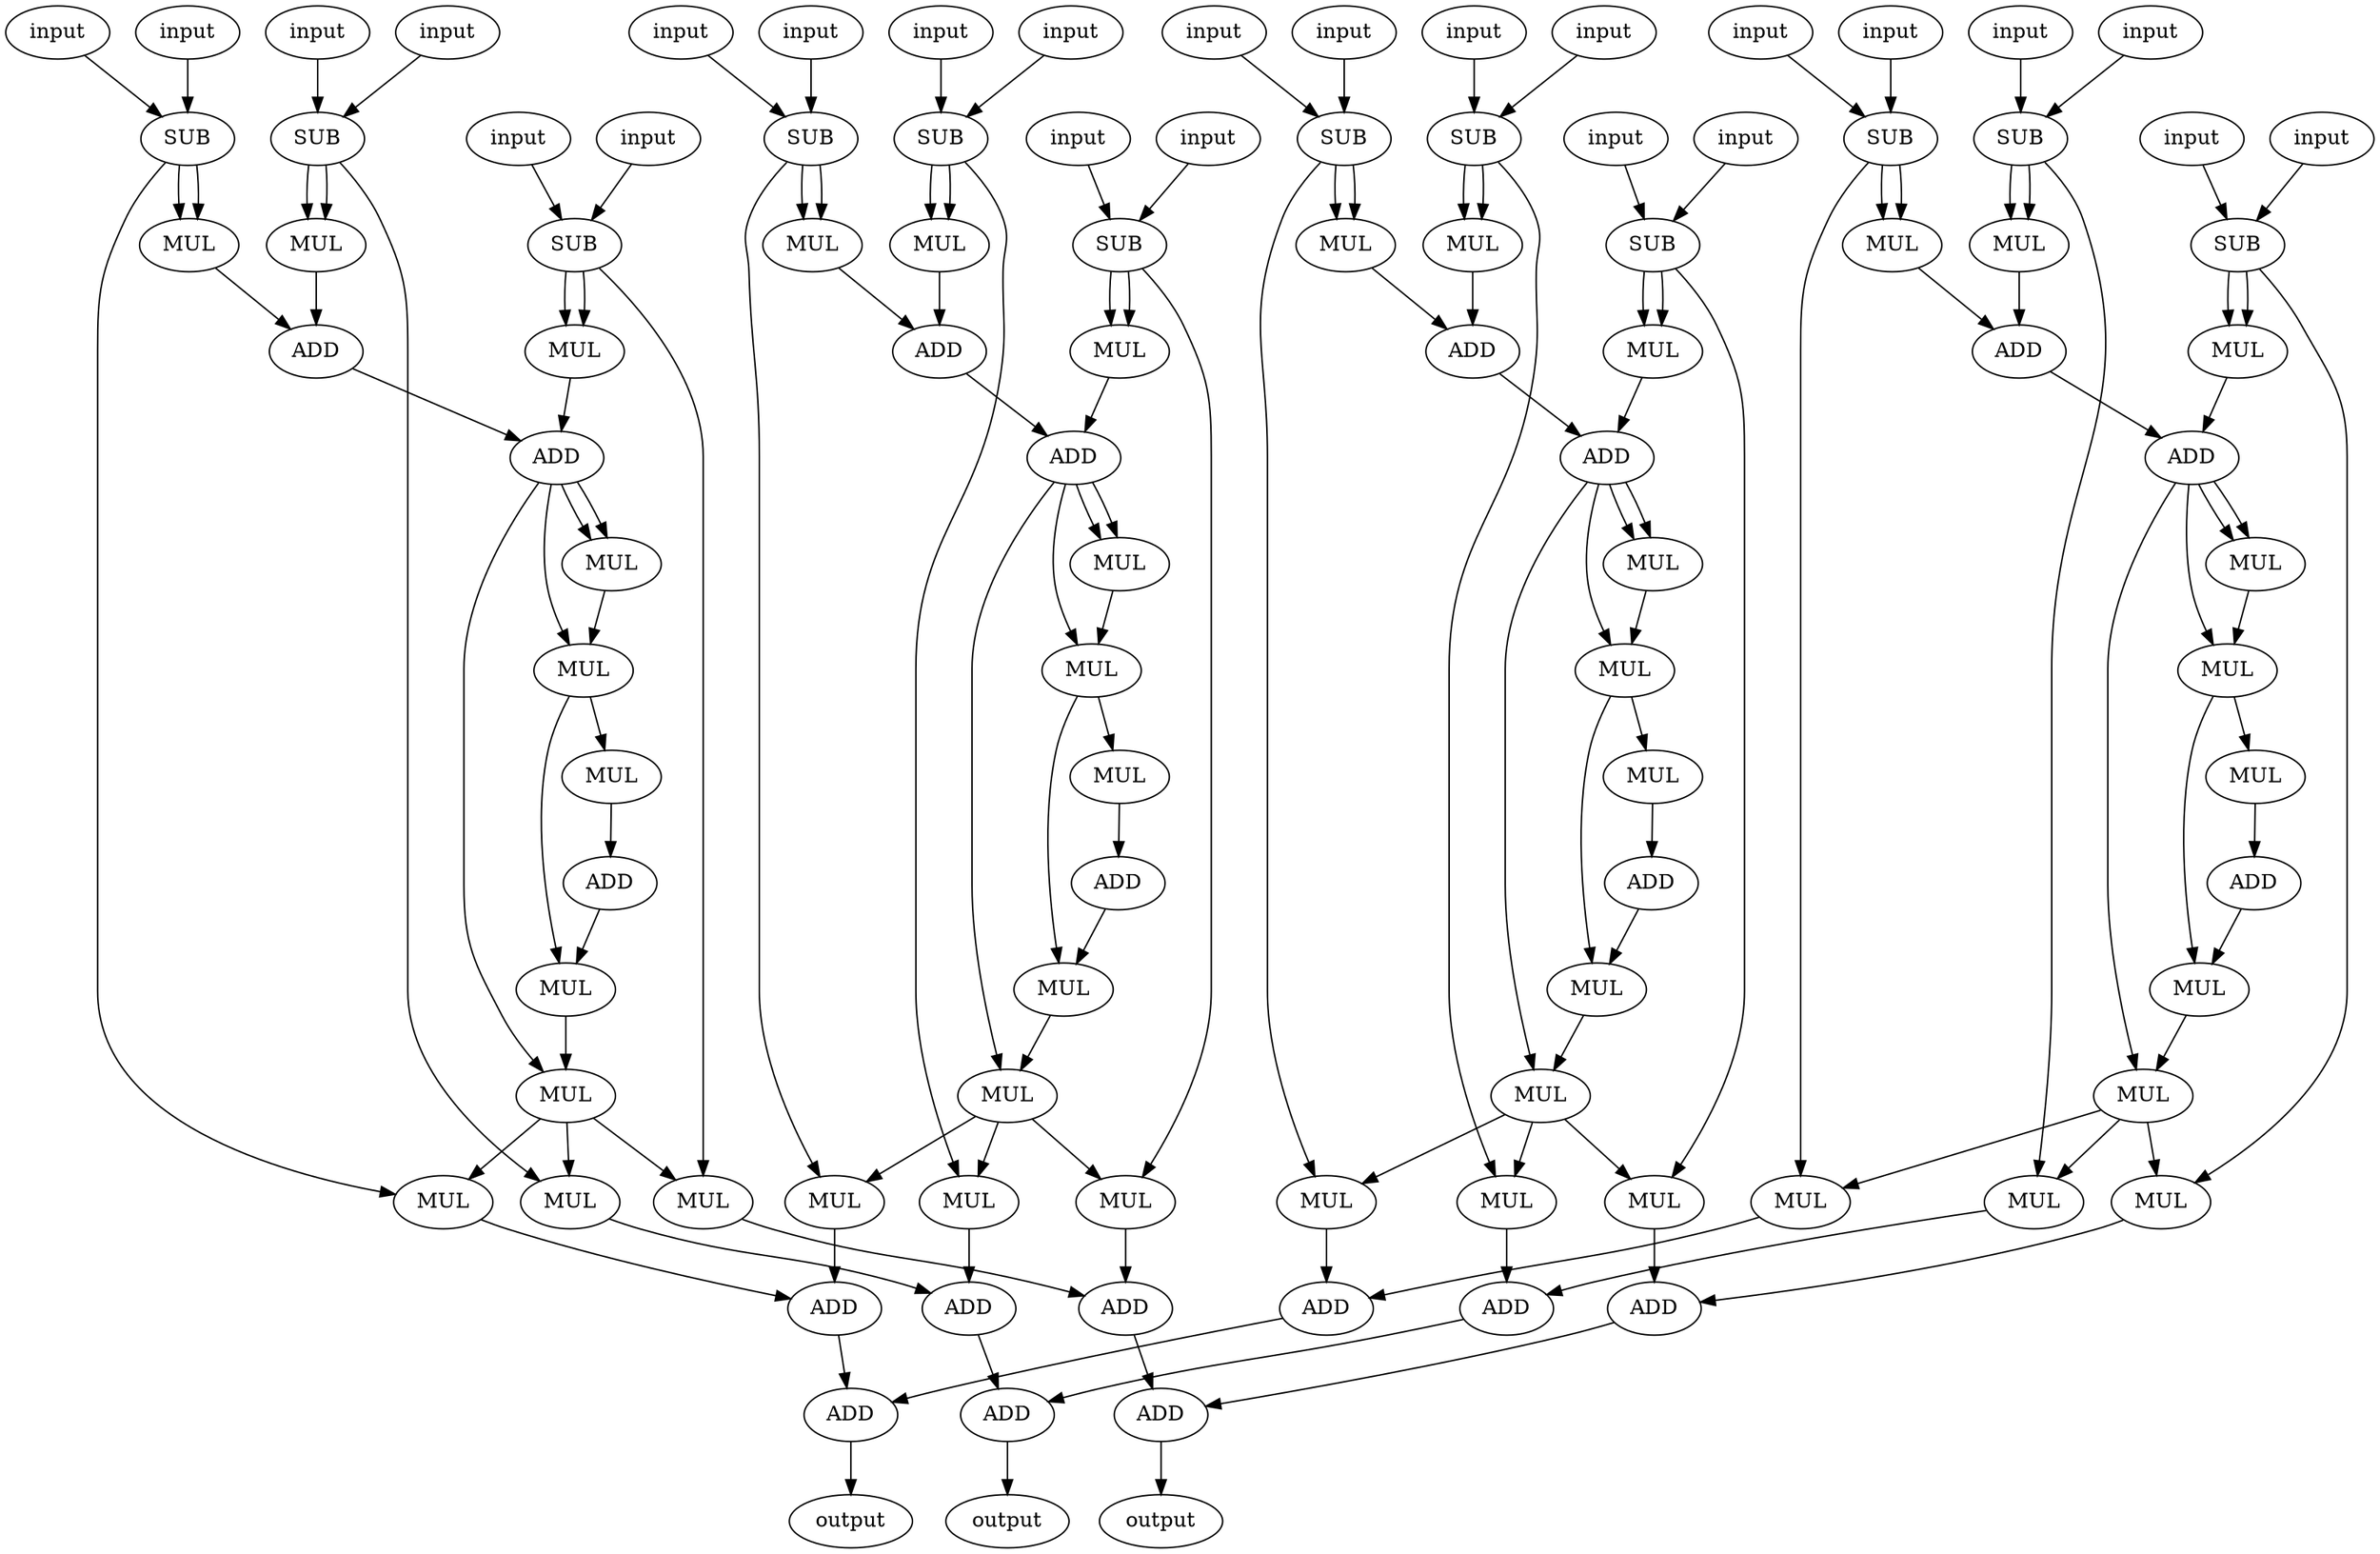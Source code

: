 digraph G { 
N0 [ label = input];
N4 [ label = input]; 
N3 [ label = input]; 
N2 [label = input]; 
N1 [ label = input]; 
N5 [ label = input]; 
N0_1 [ label = input];
N4_1 [ label = input]; 
N3_1 [ label = input]; 
N2_1 [ label = input]; 
N1_1 [ label = input]; 
N5_1 [ label = input]; 
N0_2 [ label = input];
N4_2 [ label = input]; 
N3_2 [ label = input]; 
N2_2 [ label = input]; 
N1_2 [ label = input]; 
N5_2 [ label = input]; 
N0_3 [ label = input];
N4_3 [ label = input]; 
N3_3 [ label = input]; 
N2_3 [ label = input]; 
N1_3 [ label = input]; 
N5_3 [ label = input]; 
N6 [label = SUB]; 
N7 [label = SUB]; 
N8 [label = SUB]; 
N9 [label = SUB]; 
N10 [label = SUB]; 
N11 [label = SUB]; 
N12 [label = SUB];
N13 [label = SUB]; 
N14 [label = SUB]; 
N15 [label = SUB]; 
N16 [  label = SUB];
N17 [ label = SUB];
N18 [label = MUL]; 
N19 [label = MUL]; 
N20 [label = MUL];
N21 [ label = MUL]; 
N22 [ label = MUL]; 
N23 [ label = MUL]; 
N24 [ label = MUL]; 
N25 [ label = MUL]; 
N26 [ label = ADD];
N27 [  label = ADD]; 
N28 [  label = ADD];
N29 [ label = ADD];
N30 [ label = MUL]; 
N31 [label = MUL]; 
N32 [ label = MUL]; 
N33 [ label = MUL]; 
N34 [ label = ADD]; 
N35 [ label = ADD]; 
N36 [  label = ADD]; 
N37 [  label = ADD]; 
N38 [ label = MUL]; 
N39 [  label = MUL]; 
N40 [label = MUL]; 
N41 [ label = MUL]; 
N42 [  label = MUL];
N43 [ label = MUL]; 
N44 [ label = MUL]; 
N45 [ label = MUL];
N46 [ label = MUL];
N47 [ label = MUL]; 
N48 [ label = MUL];
N49 [ label = MUL]; 
N50 [  label = ADD]; 
N51 [label = ADD];
N52 [ label = ADD]; 
N53 [ label = ADD]; 
N54 [ label = MUL]; 
N55 [  label = MUL]; 
N56 [ label = MUL]; 
N57 [ label = MUL]; 
N58 [ label = MUL];
N59 [  label = MUL]; 
N60 [  label = MUL]; 
N61 [ label = MUL]; 
N62 [label = MUL]; 
N63 [ label = MUL];
N64 [ label = MUL];
N65 [  label = MUL]; 
N66 [  label = MUL]; 
N67 [ label = MUL];
N68 [label = MUL];
N69 [  label = MUL]; 
N70 [ label = MUL];
N71 [  label = MUL]; 
N72 [ label = MUL];
N73 [  label = MUL];
N74 [ label = ADD]; 
N75 [  label = ADD]; 
N76 [  label = ADD];
N77 [label = ADD];
N78 [label = ADD]; 
N79 [label = ADD];
N80 [ label = ADD]; 
N81 [label = ADD]; 
N82 [ label = ADD];
N83 [ label = output]; 
N84 [  label = output]; 
N85 [ label = output]; 
N0 -> N14[ color=black ];
N0_1 -> N15[ color=black ];
N0_2 -> N16[ color=black ];
N0_3 -> N17[ color=black ]; 
N1 -> N14[ color=black ];
N1_1 -> N15[ color=black ];
N1_2 -> N16[ color=black ];
N1_3 -> N17[ color=black ];
N2 -> N10[ color=black ];
N2_1 -> N11[ color=black ];
N2_2 -> N12[ color=black ];
N2_3 -> N13[ color=black ];
N3 -> N10[ color=black ];
N3_1 -> N11[ color=black ];
N3_2 -> N12[ color=black ];
N3_3 -> N13[ color=black ];
N4 -> N6[ color=black ];
N4_1 -> N7[ color=black ];
N4_2 -> N8[ color=black ];
N4_3 -> N9[ color=black ];
N5 -> N6[ color=black ];
N5_1 -> N7[ color=black ];
N5_2 -> N8[ color=black ];
N5_3 -> N9[ color=black ];
N6 -> N18[ color=black ];
N6 -> N18[ color=black ];
N6 -> N70[ color=black ];
N7 -> N19[ color=black ];
N7 -> N19[ color=black ];
N7 -> N71[ color=black ];
N8 -> N20[ color=black ];
N8 -> N20[ color=black ];
N8 -> N72[ color=black ];
N9 -> N21[ color=black ];
N9 -> N21[ color=black ];
N9 -> N73[ color=black ];
N10 -> N22[ color=black ];
N10 -> N22[ color=black ];
N10 -> N62[ color=black ];
N11 -> N23[ color=black ];
N11 -> N23[ color=black ];
N11 -> N63[ color=black ]; 
N12 -> N24[ color=black ];
N12 -> N24[ color=black ];
N12 -> N64[ color=black ];
N13 -> N25[ color=black ];
N13 -> N25[ color=black ];
N13 -> N65[ color=black ];
N14 -> N30[ color=black ];
N14 -> N30[ color=black ];
N14 -> N66[ color=black ];
N15 -> N31[ color=black ];
N15 -> N31[ color=black ];
N15 -> N67[ color=black ]; 
N16 -> N32[ color=black ];
N16 -> N32[ color=black ];
N16 -> N68[ color=black ]; 
N17 -> N33[ color=black ];
N17 -> N33[ color=black ];
N17 -> N69[ color=black ];
N18 -> N26[ color=black ];
N19 -> N27[ color=black ]; 
N20 -> N28[ color=black ];
N21 -> N29[ color=black ];
N22 -> N26[ color=black ];
N23 -> N27[ color=black ];
N24 -> N28[ color=black ];
N25 -> N29[ color=black ]; 
N26 -> N34[ color=black ];
N27 -> N35[ color=black ]; 
N28 -> N36[ color=black ]; 
N29 -> N37[ color=black ];
N30 -> N34[ color=black ];
N31 -> N35[ color=black ];
N32 -> N36[ color=black ];
N33 -> N37[ color=black ];
N34 -> N38[ color=black ];
N34 -> N38[ color=black ];
N34 -> N42[ color=black ];
N34 -> N58[ color=black ];
N35 -> N39[ color=black ];
N35 -> N39[ color=black ];
N35 -> N43[ color=black ];
N35 -> N59[ color=black ];
N36 -> N40[ color=black ];
N36 -> N40[ color=black ];
N36 -> N44[ color=black ];
N36 -> N60[ color=black ];
N37 -> N41[ color=black ];
N37 -> N41[ color=black ];
N37 -> N45[ color=black ];
N37 -> N61[ color=black ];
N38 -> N42[ color=black ];
N39 -> N43[ color=black ];
N40 -> N44[ color=black ];
N41 -> N45[ color=black ]; 
N42 -> N46[ color=black ];
N42 -> N54[ color=black ];
N43 -> N47[ color=black ];
N43 -> N55[ color=black ];
N44 -> N48[ color=black ];
N44 -> N56[ color=black ]; 
N45 -> N49[ color=black ];
N45 -> N57[ color=black ]; 
N46 -> N50[ color=black ];
N47 -> N51[ color=black ]; 
N48 -> N52[ color=black ];
N49 -> N53[ color=black ];
N50 -> N54[ color=black ];
N51 -> N55[ color=black ];
N52 -> N56[ color=black ];
N53 -> N57[ color=black ];
N54 -> N58[ color=black ];
N55 -> N59[ color=black ];
N56 -> N60[ color=black ];
N57 -> N61[ color=black ]; 
N58 -> N62[ color=black ];
N58 -> N66[ color=black ];
N58 -> N70[ color=black ];
N59 -> N63[ color=black ];
N59 -> N67[ color=black ];
N59 -> N71[ color=black ];
N60 -> N64[ color=black ];
N60 -> N68[ color=black ];
N60 -> N72[ color=black ];
N61 -> N65[ color=black ];
N61 -> N69[ color=black ];
N61 -> N73[ color=black ];
N62 -> N74[ color=black ]; 
N63 -> N74[ color=black ]; 
N64 -> N75[ color=black ];
N65 -> N75[ color=black ];
N66 -> N77[ color=black ]; 
N67 -> N77[ color=black ]; 
N68 -> N78[ color=black ];
N69 -> N78[ color=black ]; 
N70 -> N80[ color=black ];
N71 -> N80[ color=black ]; 
N72 -> N81[ color=black ]; 
N73 -> N81[ color=black ];
N74 -> N76[ color=black ];
N75 -> N76[ color=black ]; 
N76 -> N83[ color=black ]; 
N77 -> N79[ color=black ];
N78 -> N79[ color=black ]; 
N79 -> N85[ color=black ];
N80 -> N82[ color=black ];
N81 -> N82[ color=black ]; 
N82 -> N84[ color=black ];
}
